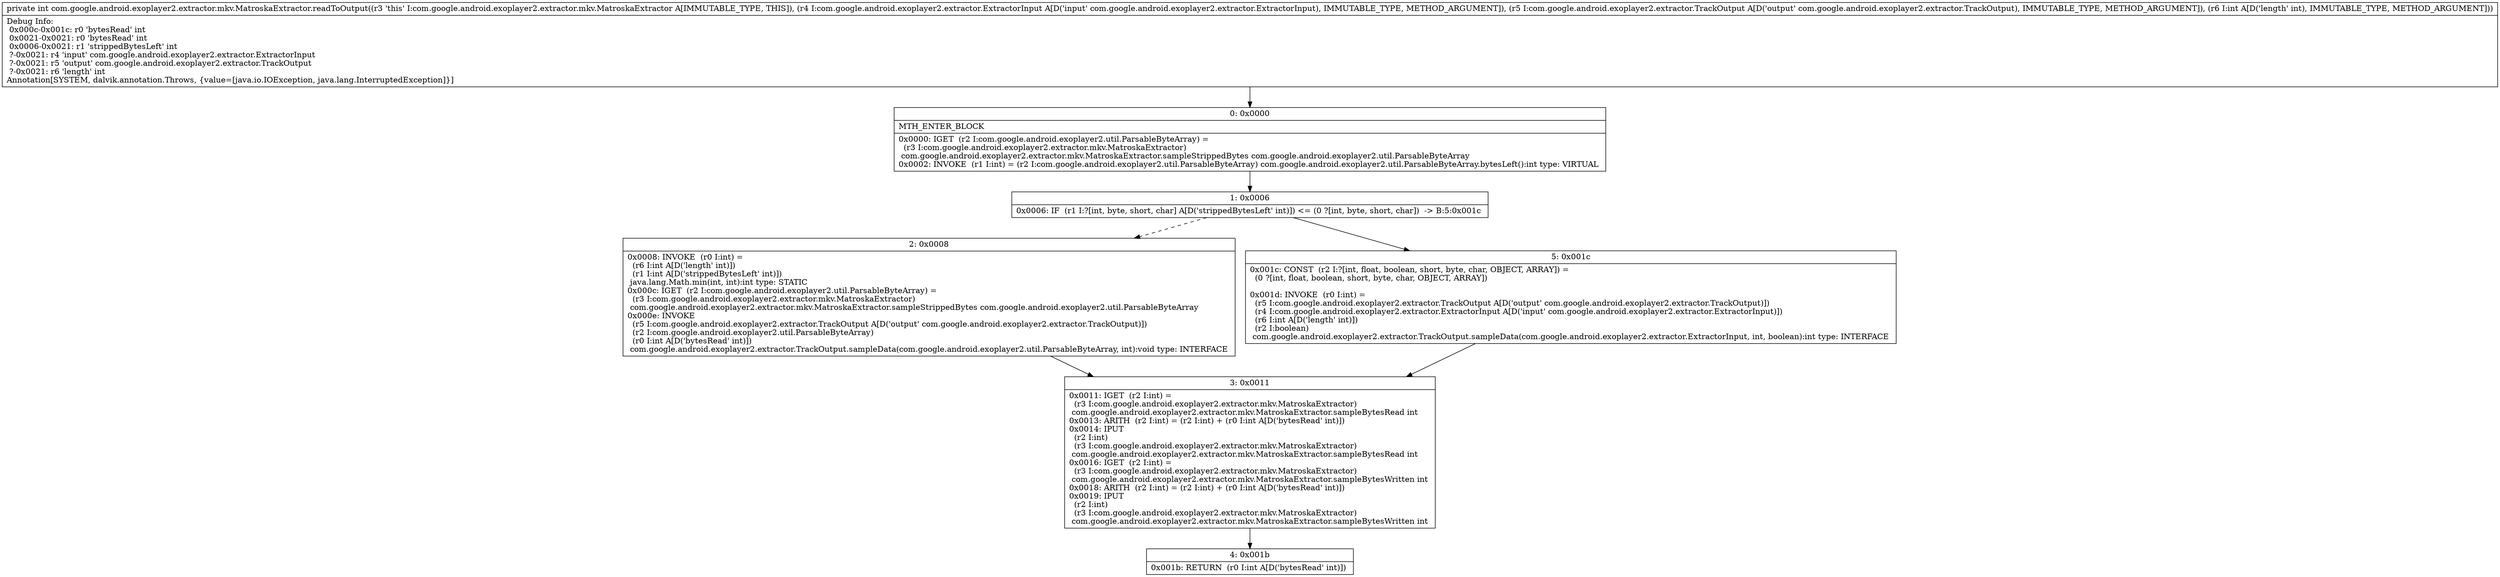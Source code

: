 digraph "CFG forcom.google.android.exoplayer2.extractor.mkv.MatroskaExtractor.readToOutput(Lcom\/google\/android\/exoplayer2\/extractor\/ExtractorInput;Lcom\/google\/android\/exoplayer2\/extractor\/TrackOutput;I)I" {
Node_0 [shape=record,label="{0\:\ 0x0000|MTH_ENTER_BLOCK\l|0x0000: IGET  (r2 I:com.google.android.exoplayer2.util.ParsableByteArray) = \l  (r3 I:com.google.android.exoplayer2.extractor.mkv.MatroskaExtractor)\l com.google.android.exoplayer2.extractor.mkv.MatroskaExtractor.sampleStrippedBytes com.google.android.exoplayer2.util.ParsableByteArray \l0x0002: INVOKE  (r1 I:int) = (r2 I:com.google.android.exoplayer2.util.ParsableByteArray) com.google.android.exoplayer2.util.ParsableByteArray.bytesLeft():int type: VIRTUAL \l}"];
Node_1 [shape=record,label="{1\:\ 0x0006|0x0006: IF  (r1 I:?[int, byte, short, char] A[D('strippedBytesLeft' int)]) \<= (0 ?[int, byte, short, char])  \-\> B:5:0x001c \l}"];
Node_2 [shape=record,label="{2\:\ 0x0008|0x0008: INVOKE  (r0 I:int) = \l  (r6 I:int A[D('length' int)])\l  (r1 I:int A[D('strippedBytesLeft' int)])\l java.lang.Math.min(int, int):int type: STATIC \l0x000c: IGET  (r2 I:com.google.android.exoplayer2.util.ParsableByteArray) = \l  (r3 I:com.google.android.exoplayer2.extractor.mkv.MatroskaExtractor)\l com.google.android.exoplayer2.extractor.mkv.MatroskaExtractor.sampleStrippedBytes com.google.android.exoplayer2.util.ParsableByteArray \l0x000e: INVOKE  \l  (r5 I:com.google.android.exoplayer2.extractor.TrackOutput A[D('output' com.google.android.exoplayer2.extractor.TrackOutput)])\l  (r2 I:com.google.android.exoplayer2.util.ParsableByteArray)\l  (r0 I:int A[D('bytesRead' int)])\l com.google.android.exoplayer2.extractor.TrackOutput.sampleData(com.google.android.exoplayer2.util.ParsableByteArray, int):void type: INTERFACE \l}"];
Node_3 [shape=record,label="{3\:\ 0x0011|0x0011: IGET  (r2 I:int) = \l  (r3 I:com.google.android.exoplayer2.extractor.mkv.MatroskaExtractor)\l com.google.android.exoplayer2.extractor.mkv.MatroskaExtractor.sampleBytesRead int \l0x0013: ARITH  (r2 I:int) = (r2 I:int) + (r0 I:int A[D('bytesRead' int)]) \l0x0014: IPUT  \l  (r2 I:int)\l  (r3 I:com.google.android.exoplayer2.extractor.mkv.MatroskaExtractor)\l com.google.android.exoplayer2.extractor.mkv.MatroskaExtractor.sampleBytesRead int \l0x0016: IGET  (r2 I:int) = \l  (r3 I:com.google.android.exoplayer2.extractor.mkv.MatroskaExtractor)\l com.google.android.exoplayer2.extractor.mkv.MatroskaExtractor.sampleBytesWritten int \l0x0018: ARITH  (r2 I:int) = (r2 I:int) + (r0 I:int A[D('bytesRead' int)]) \l0x0019: IPUT  \l  (r2 I:int)\l  (r3 I:com.google.android.exoplayer2.extractor.mkv.MatroskaExtractor)\l com.google.android.exoplayer2.extractor.mkv.MatroskaExtractor.sampleBytesWritten int \l}"];
Node_4 [shape=record,label="{4\:\ 0x001b|0x001b: RETURN  (r0 I:int A[D('bytesRead' int)]) \l}"];
Node_5 [shape=record,label="{5\:\ 0x001c|0x001c: CONST  (r2 I:?[int, float, boolean, short, byte, char, OBJECT, ARRAY]) = \l  (0 ?[int, float, boolean, short, byte, char, OBJECT, ARRAY])\l \l0x001d: INVOKE  (r0 I:int) = \l  (r5 I:com.google.android.exoplayer2.extractor.TrackOutput A[D('output' com.google.android.exoplayer2.extractor.TrackOutput)])\l  (r4 I:com.google.android.exoplayer2.extractor.ExtractorInput A[D('input' com.google.android.exoplayer2.extractor.ExtractorInput)])\l  (r6 I:int A[D('length' int)])\l  (r2 I:boolean)\l com.google.android.exoplayer2.extractor.TrackOutput.sampleData(com.google.android.exoplayer2.extractor.ExtractorInput, int, boolean):int type: INTERFACE \l}"];
MethodNode[shape=record,label="{private int com.google.android.exoplayer2.extractor.mkv.MatroskaExtractor.readToOutput((r3 'this' I:com.google.android.exoplayer2.extractor.mkv.MatroskaExtractor A[IMMUTABLE_TYPE, THIS]), (r4 I:com.google.android.exoplayer2.extractor.ExtractorInput A[D('input' com.google.android.exoplayer2.extractor.ExtractorInput), IMMUTABLE_TYPE, METHOD_ARGUMENT]), (r5 I:com.google.android.exoplayer2.extractor.TrackOutput A[D('output' com.google.android.exoplayer2.extractor.TrackOutput), IMMUTABLE_TYPE, METHOD_ARGUMENT]), (r6 I:int A[D('length' int), IMMUTABLE_TYPE, METHOD_ARGUMENT]))  | Debug Info:\l  0x000c\-0x001c: r0 'bytesRead' int\l  0x0021\-0x0021: r0 'bytesRead' int\l  0x0006\-0x0021: r1 'strippedBytesLeft' int\l  ?\-0x0021: r4 'input' com.google.android.exoplayer2.extractor.ExtractorInput\l  ?\-0x0021: r5 'output' com.google.android.exoplayer2.extractor.TrackOutput\l  ?\-0x0021: r6 'length' int\lAnnotation[SYSTEM, dalvik.annotation.Throws, \{value=[java.io.IOException, java.lang.InterruptedException]\}]\l}"];
MethodNode -> Node_0;
Node_0 -> Node_1;
Node_1 -> Node_2[style=dashed];
Node_1 -> Node_5;
Node_2 -> Node_3;
Node_3 -> Node_4;
Node_5 -> Node_3;
}

